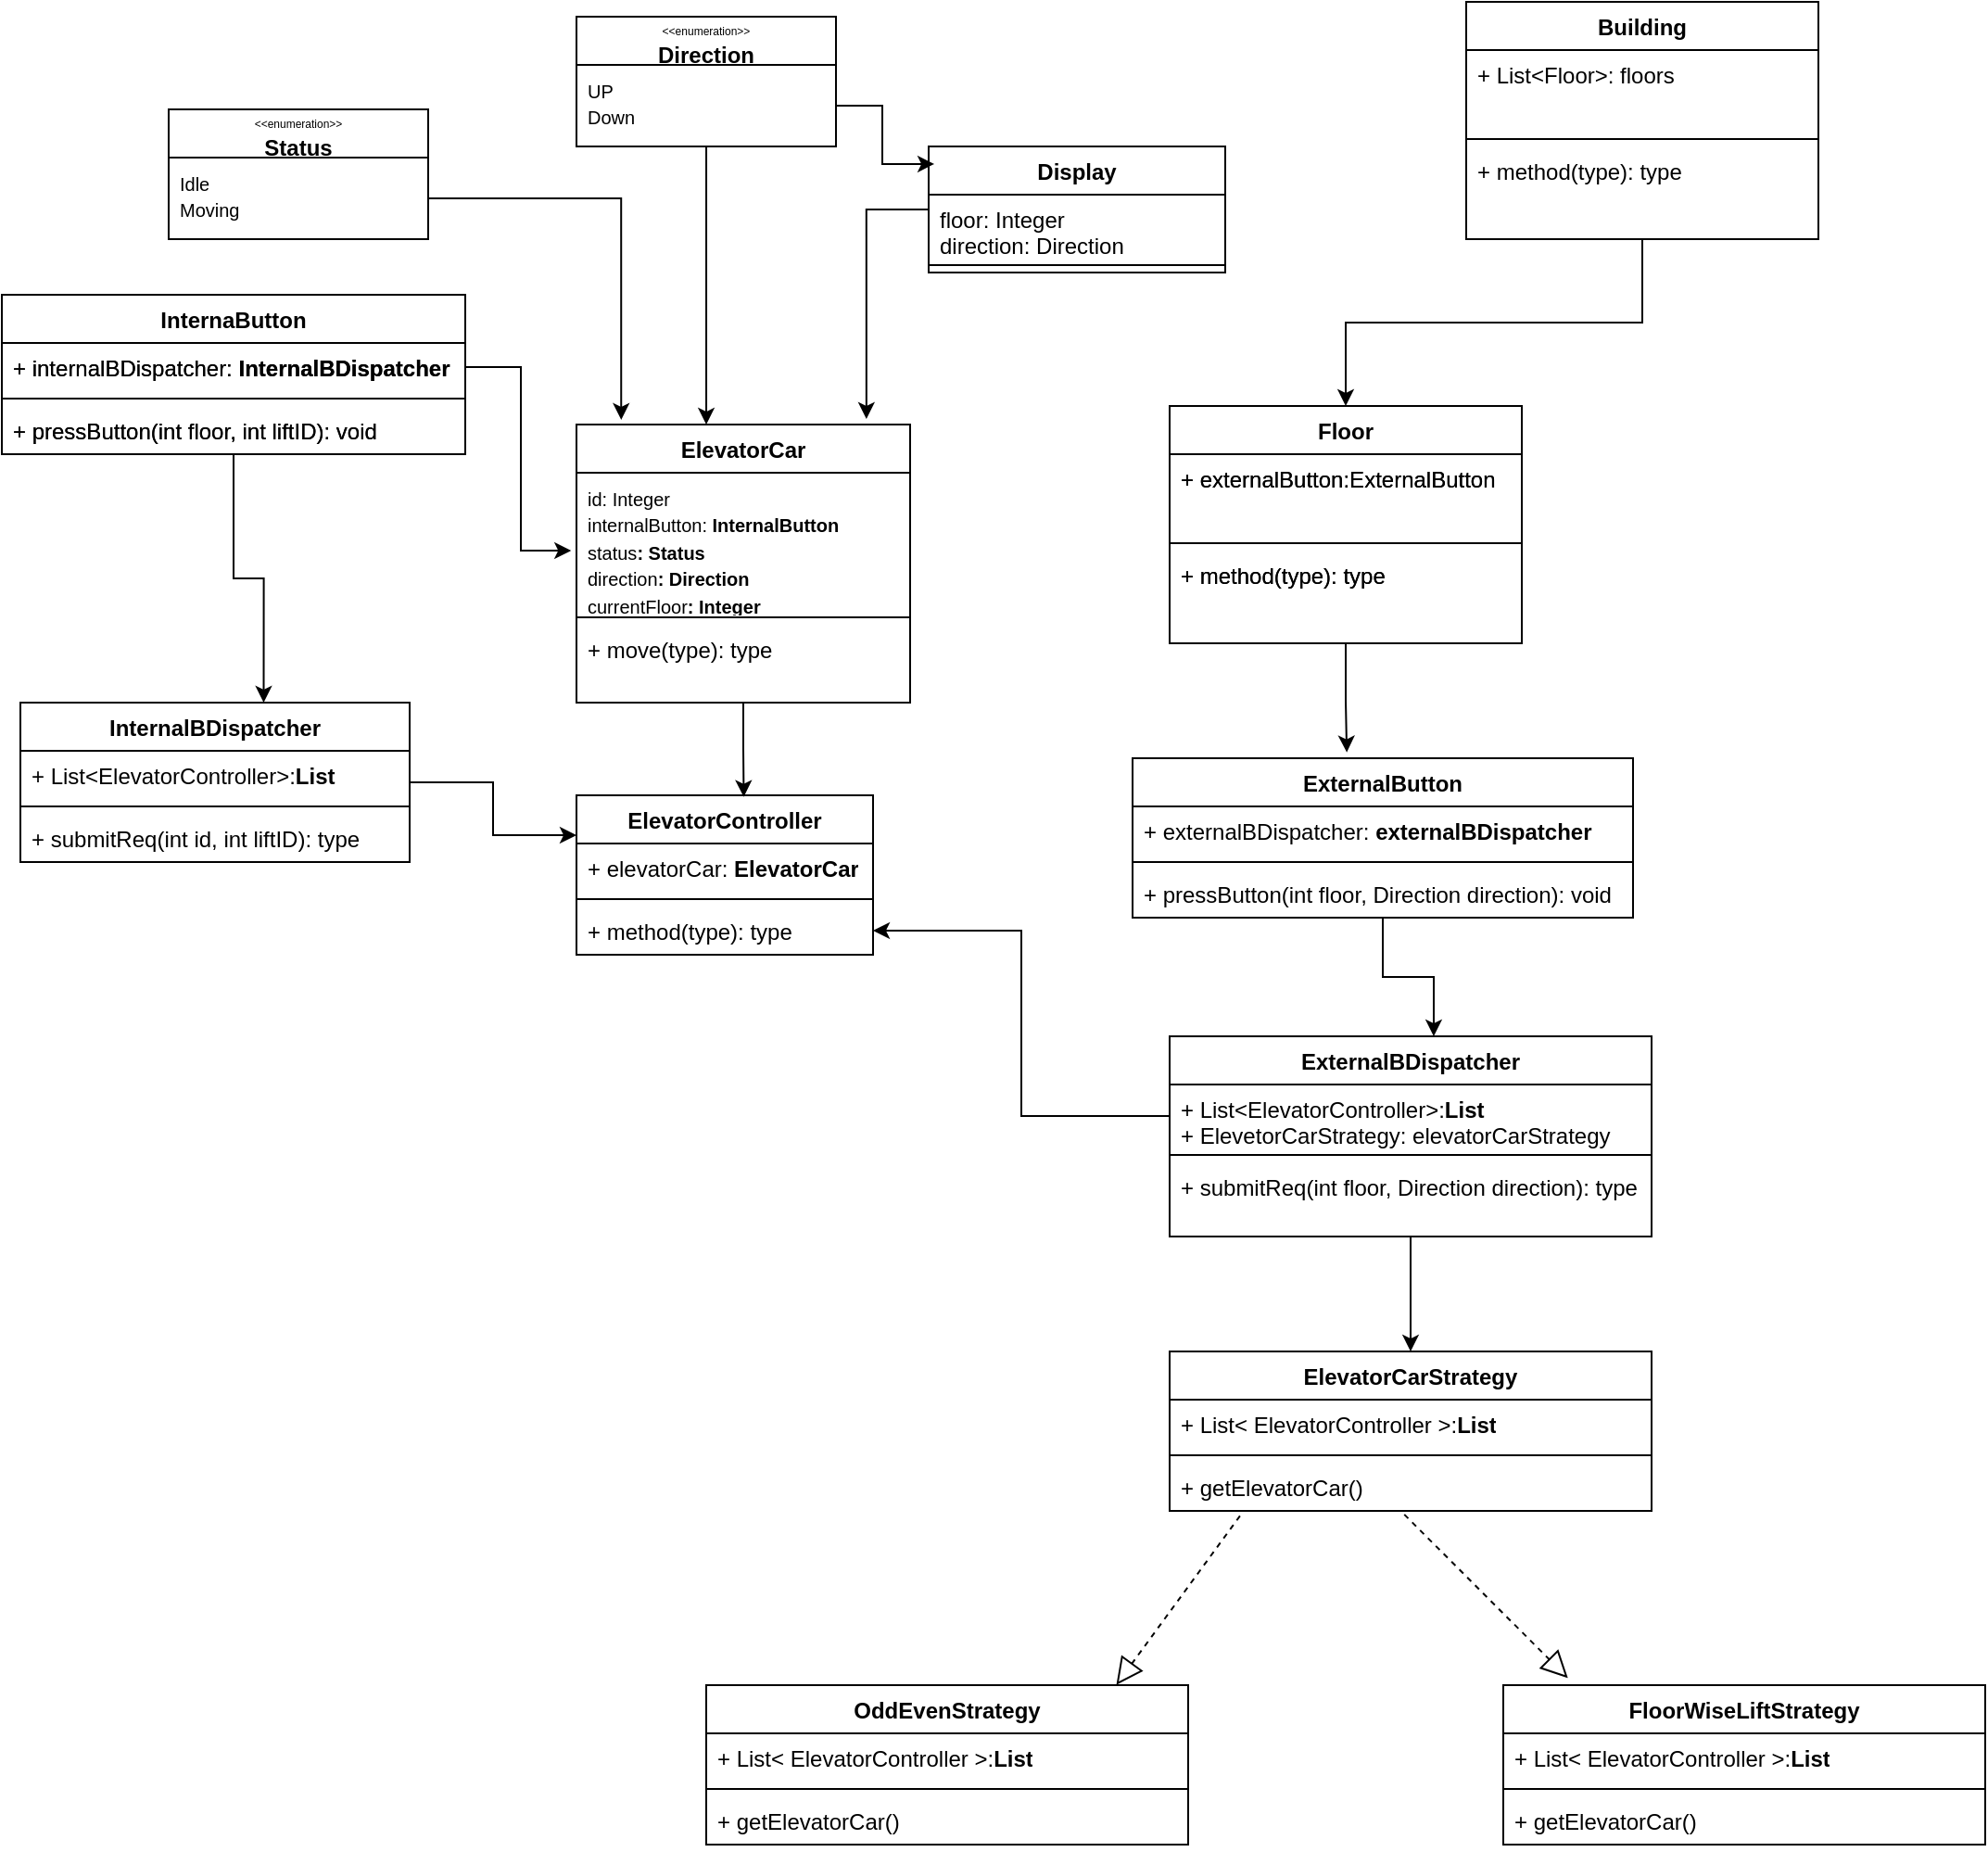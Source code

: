 <mxfile version="26.2.14">
  <diagram name="Page-1" id="6TltAOqpF7QTW61vlXQU">
    <mxGraphModel dx="1566" dy="2108" grid="1" gridSize="10" guides="1" tooltips="1" connect="1" arrows="1" fold="1" page="1" pageScale="1" pageWidth="850" pageHeight="1100" math="0" shadow="0">
      <root>
        <mxCell id="0" />
        <mxCell id="1" parent="0" />
        <mxCell id="ZmnVdyL9AOzsVRhm2gg3-1" value="ElevatorCar" style="swimlane;fontStyle=1;align=center;verticalAlign=top;childLayout=stackLayout;horizontal=1;startSize=26;horizontalStack=0;resizeParent=1;resizeParentMax=0;resizeLast=0;collapsible=1;marginBottom=0;whiteSpace=wrap;html=1;" parent="1" vertex="1">
          <mxGeometry x="320" y="110" width="180" height="150" as="geometry">
            <mxRectangle x="310" y="30" width="100" height="30" as="alternateBounds" />
          </mxGeometry>
        </mxCell>
        <mxCell id="ZmnVdyL9AOzsVRhm2gg3-2" value="&lt;div&gt;&lt;font style=&quot;font-size: 10px;&quot;&gt;id: Integer&lt;/font&gt;&lt;/div&gt;&lt;font style=&quot;font-size: 10px;&quot;&gt;internalButton:&amp;nbsp;&lt;span style=&quot;text-align: center;&quot;&gt;&lt;b&gt;InternalButton&lt;/b&gt;&lt;br&gt;status&lt;/span&gt;&lt;span style=&quot;font-weight: 700; text-align: center;&quot;&gt;: Status&lt;/span&gt;&lt;/font&gt;&lt;div&gt;&lt;font style=&quot;font-size: 10px;&quot;&gt;&lt;span style=&quot;text-align: center;&quot;&gt;direction&lt;/span&gt;&lt;span style=&quot;font-weight: 700; text-align: center;&quot;&gt;: Direction&lt;/span&gt;&lt;/font&gt;&lt;/div&gt;&lt;div&gt;&lt;font style=&quot;font-size: 10px;&quot;&gt;&lt;span style=&quot;text-align: center;&quot;&gt;currentFloor&lt;/span&gt;&lt;span style=&quot;font-weight: 700; text-align: center;&quot;&gt;: Integer&lt;/span&gt;&lt;/font&gt;&lt;/div&gt;" style="text;strokeColor=none;fillColor=none;align=left;verticalAlign=top;spacingLeft=4;spacingRight=4;overflow=hidden;rotatable=0;points=[[0,0.5],[1,0.5]];portConstraint=eastwest;whiteSpace=wrap;html=1;" parent="ZmnVdyL9AOzsVRhm2gg3-1" vertex="1">
          <mxGeometry y="26" width="180" height="74" as="geometry" />
        </mxCell>
        <mxCell id="ZmnVdyL9AOzsVRhm2gg3-3" value="" style="line;strokeWidth=1;fillColor=none;align=left;verticalAlign=middle;spacingTop=-1;spacingLeft=3;spacingRight=3;rotatable=0;labelPosition=right;points=[];portConstraint=eastwest;strokeColor=inherit;" parent="ZmnVdyL9AOzsVRhm2gg3-1" vertex="1">
          <mxGeometry y="100" width="180" height="8" as="geometry" />
        </mxCell>
        <mxCell id="ZmnVdyL9AOzsVRhm2gg3-4" value="+ move(type): type" style="text;strokeColor=none;fillColor=none;align=left;verticalAlign=top;spacingLeft=4;spacingRight=4;overflow=hidden;rotatable=0;points=[[0,0.5],[1,0.5]];portConstraint=eastwest;whiteSpace=wrap;html=1;" parent="ZmnVdyL9AOzsVRhm2gg3-1" vertex="1">
          <mxGeometry y="108" width="180" height="42" as="geometry" />
        </mxCell>
        <mxCell id="cElMedajlHEyNHzFNVKe-14" value="&lt;div&gt;&lt;font style=&quot;font-size: 6px;&quot;&gt;&amp;lt;&amp;lt;enumeration&amp;gt;&amp;gt;&lt;/font&gt;&lt;/div&gt;&lt;b&gt;Status&lt;/b&gt;" style="swimlane;fontStyle=0;childLayout=stackLayout;horizontal=1;startSize=26;fillColor=none;horizontalStack=0;resizeParent=1;resizeParentMax=0;resizeLast=0;collapsible=1;marginBottom=0;whiteSpace=wrap;html=1;" parent="1" vertex="1">
          <mxGeometry x="100" y="-60" width="140" height="70" as="geometry" />
        </mxCell>
        <mxCell id="cElMedajlHEyNHzFNVKe-16" value="&lt;font style=&quot;font-size: 10px;&quot;&gt;Idle&lt;/font&gt;&lt;div&gt;&lt;font style=&quot;font-size: 10px;&quot;&gt;Moving&lt;br&gt;&lt;/font&gt;&lt;div&gt;&lt;br&gt;&lt;/div&gt;&lt;/div&gt;" style="text;strokeColor=none;fillColor=none;align=left;verticalAlign=top;spacingLeft=4;spacingRight=4;overflow=hidden;rotatable=0;points=[[0,0.5],[1,0.5]];portConstraint=eastwest;whiteSpace=wrap;html=1;" parent="cElMedajlHEyNHzFNVKe-14" vertex="1">
          <mxGeometry y="26" width="140" height="44" as="geometry" />
        </mxCell>
        <mxCell id="cElMedajlHEyNHzFNVKe-22" style="edgeStyle=orthogonalEdgeStyle;rounded=0;orthogonalLoop=1;jettySize=auto;html=1;entryX=0.389;entryY=0;entryDx=0;entryDy=0;entryPerimeter=0;" parent="1" source="cElMedajlHEyNHzFNVKe-20" target="ZmnVdyL9AOzsVRhm2gg3-1" edge="1">
          <mxGeometry relative="1" as="geometry" />
        </mxCell>
        <mxCell id="cElMedajlHEyNHzFNVKe-20" value="&lt;div&gt;&lt;font style=&quot;font-size: 6px;&quot;&gt;&amp;lt;&amp;lt;enumeration&amp;gt;&amp;gt;&lt;/font&gt;&lt;/div&gt;&lt;b&gt;Direction&lt;/b&gt;" style="swimlane;fontStyle=0;childLayout=stackLayout;horizontal=1;startSize=26;fillColor=none;horizontalStack=0;resizeParent=1;resizeParentMax=0;resizeLast=0;collapsible=1;marginBottom=0;whiteSpace=wrap;html=1;" parent="1" vertex="1">
          <mxGeometry x="320" y="-110" width="140" height="70" as="geometry" />
        </mxCell>
        <mxCell id="cElMedajlHEyNHzFNVKe-21" value="&lt;div&gt;&lt;div&gt;&lt;font style=&quot;font-size: 10px;&quot;&gt;UP&lt;br&gt;Down&lt;/font&gt;&lt;/div&gt;&lt;/div&gt;" style="text;strokeColor=none;fillColor=none;align=left;verticalAlign=top;spacingLeft=4;spacingRight=4;overflow=hidden;rotatable=0;points=[[0,0.5],[1,0.5]];portConstraint=eastwest;whiteSpace=wrap;html=1;" parent="cElMedajlHEyNHzFNVKe-20" vertex="1">
          <mxGeometry y="26" width="140" height="44" as="geometry" />
        </mxCell>
        <mxCell id="cElMedajlHEyNHzFNVKe-23" value="InternaButton" style="swimlane;fontStyle=1;align=center;verticalAlign=top;childLayout=stackLayout;horizontal=1;startSize=26;horizontalStack=0;resizeParent=1;resizeParentMax=0;resizeLast=0;collapsible=1;marginBottom=0;whiteSpace=wrap;html=1;" parent="1" vertex="1">
          <mxGeometry x="10" y="40" width="250" height="86" as="geometry" />
        </mxCell>
        <mxCell id="cElMedajlHEyNHzFNVKe-24" value="+ internalBDispatcher: &lt;b&gt;InternalBDispatcher&lt;/b&gt;" style="text;strokeColor=none;fillColor=none;align=left;verticalAlign=top;spacingLeft=4;spacingRight=4;overflow=hidden;rotatable=0;points=[[0,0.5],[1,0.5]];portConstraint=eastwest;whiteSpace=wrap;html=1;" parent="cElMedajlHEyNHzFNVKe-23" vertex="1">
          <mxGeometry y="26" width="250" height="26" as="geometry" />
        </mxCell>
        <mxCell id="cElMedajlHEyNHzFNVKe-25" value="" style="line;strokeWidth=1;fillColor=none;align=left;verticalAlign=middle;spacingTop=-1;spacingLeft=3;spacingRight=3;rotatable=0;labelPosition=right;points=[];portConstraint=eastwest;strokeColor=inherit;" parent="cElMedajlHEyNHzFNVKe-23" vertex="1">
          <mxGeometry y="52" width="250" height="8" as="geometry" />
        </mxCell>
        <mxCell id="cElMedajlHEyNHzFNVKe-26" value="+ pressButton(int floor, int liftID): void" style="text;strokeColor=none;fillColor=none;align=left;verticalAlign=top;spacingLeft=4;spacingRight=4;overflow=hidden;rotatable=0;points=[[0,0.5],[1,0.5]];portConstraint=eastwest;whiteSpace=wrap;html=1;" parent="cElMedajlHEyNHzFNVKe-23" vertex="1">
          <mxGeometry y="60" width="250" height="26" as="geometry" />
        </mxCell>
        <mxCell id="cElMedajlHEyNHzFNVKe-28" value="Display" style="swimlane;fontStyle=1;align=center;verticalAlign=top;childLayout=stackLayout;horizontal=1;startSize=26;horizontalStack=0;resizeParent=1;resizeParentMax=0;resizeLast=0;collapsible=1;marginBottom=0;whiteSpace=wrap;html=1;" parent="1" vertex="1">
          <mxGeometry x="510" y="-40" width="160" height="68" as="geometry" />
        </mxCell>
        <mxCell id="cElMedajlHEyNHzFNVKe-29" value="floor: Integer&lt;div&gt;direction: Direction&lt;br&gt;&lt;br&gt;&lt;/div&gt;" style="text;strokeColor=none;fillColor=none;align=left;verticalAlign=top;spacingLeft=4;spacingRight=4;overflow=hidden;rotatable=0;points=[[0,0.5],[1,0.5]];portConstraint=eastwest;whiteSpace=wrap;html=1;" parent="cElMedajlHEyNHzFNVKe-28" vertex="1">
          <mxGeometry y="26" width="160" height="34" as="geometry" />
        </mxCell>
        <mxCell id="cElMedajlHEyNHzFNVKe-30" value="" style="line;strokeWidth=1;fillColor=none;align=left;verticalAlign=middle;spacingTop=-1;spacingLeft=3;spacingRight=3;rotatable=0;labelPosition=right;points=[];portConstraint=eastwest;strokeColor=inherit;" parent="cElMedajlHEyNHzFNVKe-28" vertex="1">
          <mxGeometry y="60" width="160" height="8" as="geometry" />
        </mxCell>
        <mxCell id="cElMedajlHEyNHzFNVKe-32" style="edgeStyle=orthogonalEdgeStyle;rounded=0;orthogonalLoop=1;jettySize=auto;html=1;exitX=1;exitY=0.5;exitDx=0;exitDy=0;entryX=-0.016;entryY=0.568;entryDx=0;entryDy=0;entryPerimeter=0;" parent="1" source="cElMedajlHEyNHzFNVKe-24" target="ZmnVdyL9AOzsVRhm2gg3-2" edge="1">
          <mxGeometry relative="1" as="geometry" />
        </mxCell>
        <mxCell id="cElMedajlHEyNHzFNVKe-33" style="edgeStyle=orthogonalEdgeStyle;rounded=0;orthogonalLoop=1;jettySize=auto;html=1;entryX=0.134;entryY=-0.017;entryDx=0;entryDy=0;entryPerimeter=0;" parent="1" source="cElMedajlHEyNHzFNVKe-16" target="ZmnVdyL9AOzsVRhm2gg3-1" edge="1">
          <mxGeometry relative="1" as="geometry" />
        </mxCell>
        <mxCell id="cElMedajlHEyNHzFNVKe-34" style="edgeStyle=orthogonalEdgeStyle;rounded=0;orthogonalLoop=1;jettySize=auto;html=1;entryX=0.019;entryY=0.139;entryDx=0;entryDy=0;entryPerimeter=0;" parent="1" source="cElMedajlHEyNHzFNVKe-21" target="cElMedajlHEyNHzFNVKe-28" edge="1">
          <mxGeometry relative="1" as="geometry" />
        </mxCell>
        <mxCell id="cElMedajlHEyNHzFNVKe-35" style="edgeStyle=orthogonalEdgeStyle;rounded=0;orthogonalLoop=1;jettySize=auto;html=1;entryX=0.869;entryY=-0.02;entryDx=0;entryDy=0;entryPerimeter=0;" parent="1" source="cElMedajlHEyNHzFNVKe-28" target="ZmnVdyL9AOzsVRhm2gg3-1" edge="1">
          <mxGeometry relative="1" as="geometry" />
        </mxCell>
        <mxCell id="cElMedajlHEyNHzFNVKe-36" value="ElevatorController" style="swimlane;fontStyle=1;align=center;verticalAlign=top;childLayout=stackLayout;horizontal=1;startSize=26;horizontalStack=0;resizeParent=1;resizeParentMax=0;resizeLast=0;collapsible=1;marginBottom=0;whiteSpace=wrap;html=1;" parent="1" vertex="1">
          <mxGeometry x="320" y="310" width="160" height="86" as="geometry" />
        </mxCell>
        <mxCell id="cElMedajlHEyNHzFNVKe-37" value="+ elevatorCar: &lt;b&gt;ElevatorCar&lt;/b&gt;" style="text;strokeColor=none;fillColor=none;align=left;verticalAlign=top;spacingLeft=4;spacingRight=4;overflow=hidden;rotatable=0;points=[[0,0.5],[1,0.5]];portConstraint=eastwest;whiteSpace=wrap;html=1;" parent="cElMedajlHEyNHzFNVKe-36" vertex="1">
          <mxGeometry y="26" width="160" height="26" as="geometry" />
        </mxCell>
        <mxCell id="cElMedajlHEyNHzFNVKe-38" value="" style="line;strokeWidth=1;fillColor=none;align=left;verticalAlign=middle;spacingTop=-1;spacingLeft=3;spacingRight=3;rotatable=0;labelPosition=right;points=[];portConstraint=eastwest;strokeColor=inherit;" parent="cElMedajlHEyNHzFNVKe-36" vertex="1">
          <mxGeometry y="52" width="160" height="8" as="geometry" />
        </mxCell>
        <mxCell id="cElMedajlHEyNHzFNVKe-39" value="+ method(type): type" style="text;strokeColor=none;fillColor=none;align=left;verticalAlign=top;spacingLeft=4;spacingRight=4;overflow=hidden;rotatable=0;points=[[0,0.5],[1,0.5]];portConstraint=eastwest;whiteSpace=wrap;html=1;" parent="cElMedajlHEyNHzFNVKe-36" vertex="1">
          <mxGeometry y="60" width="160" height="26" as="geometry" />
        </mxCell>
        <mxCell id="cElMedajlHEyNHzFNVKe-40" style="edgeStyle=orthogonalEdgeStyle;rounded=0;orthogonalLoop=1;jettySize=auto;html=1;entryX=0.564;entryY=0.01;entryDx=0;entryDy=0;entryPerimeter=0;" parent="1" source="ZmnVdyL9AOzsVRhm2gg3-1" target="cElMedajlHEyNHzFNVKe-36" edge="1">
          <mxGeometry relative="1" as="geometry" />
        </mxCell>
        <mxCell id="6mBxo5NONj3Z4BcxOqcp-29" style="edgeStyle=orthogonalEdgeStyle;rounded=0;orthogonalLoop=1;jettySize=auto;html=1;entryX=0;entryY=0.25;entryDx=0;entryDy=0;" edge="1" parent="1" source="cElMedajlHEyNHzFNVKe-41" target="cElMedajlHEyNHzFNVKe-36">
          <mxGeometry relative="1" as="geometry" />
        </mxCell>
        <mxCell id="cElMedajlHEyNHzFNVKe-41" value="InternalBDispatcher" style="swimlane;fontStyle=1;align=center;verticalAlign=top;childLayout=stackLayout;horizontal=1;startSize=26;horizontalStack=0;resizeParent=1;resizeParentMax=0;resizeLast=0;collapsible=1;marginBottom=0;whiteSpace=wrap;html=1;" parent="1" vertex="1">
          <mxGeometry x="20" y="260" width="210" height="86" as="geometry" />
        </mxCell>
        <mxCell id="cElMedajlHEyNHzFNVKe-42" value="+ List&amp;lt;&lt;span style=&quot;text-align: center;&quot;&gt;ElevatorController&lt;/span&gt;&amp;gt;:&lt;b&gt;List&lt;/b&gt;" style="text;strokeColor=none;fillColor=none;align=left;verticalAlign=top;spacingLeft=4;spacingRight=4;overflow=hidden;rotatable=0;points=[[0,0.5],[1,0.5]];portConstraint=eastwest;whiteSpace=wrap;html=1;" parent="cElMedajlHEyNHzFNVKe-41" vertex="1">
          <mxGeometry y="26" width="210" height="26" as="geometry" />
        </mxCell>
        <mxCell id="cElMedajlHEyNHzFNVKe-43" value="" style="line;strokeWidth=1;fillColor=none;align=left;verticalAlign=middle;spacingTop=-1;spacingLeft=3;spacingRight=3;rotatable=0;labelPosition=right;points=[];portConstraint=eastwest;strokeColor=inherit;" parent="cElMedajlHEyNHzFNVKe-41" vertex="1">
          <mxGeometry y="52" width="210" height="8" as="geometry" />
        </mxCell>
        <mxCell id="cElMedajlHEyNHzFNVKe-44" value="+ submitReq(int id, int liftID): type" style="text;strokeColor=none;fillColor=none;align=left;verticalAlign=top;spacingLeft=4;spacingRight=4;overflow=hidden;rotatable=0;points=[[0,0.5],[1,0.5]];portConstraint=eastwest;whiteSpace=wrap;html=1;" parent="cElMedajlHEyNHzFNVKe-41" vertex="1">
          <mxGeometry y="60" width="210" height="26" as="geometry" />
        </mxCell>
        <mxCell id="cElMedajlHEyNHzFNVKe-46" style="edgeStyle=orthogonalEdgeStyle;rounded=0;orthogonalLoop=1;jettySize=auto;html=1;entryX=0.625;entryY=0;entryDx=0;entryDy=0;entryPerimeter=0;" parent="1" source="cElMedajlHEyNHzFNVKe-23" target="cElMedajlHEyNHzFNVKe-41" edge="1">
          <mxGeometry relative="1" as="geometry" />
        </mxCell>
        <mxCell id="6mBxo5NONj3Z4BcxOqcp-5" value="Floor" style="swimlane;fontStyle=1;align=center;verticalAlign=top;childLayout=stackLayout;horizontal=1;startSize=26;horizontalStack=0;resizeParent=1;resizeParentMax=0;resizeLast=0;collapsible=1;marginBottom=0;whiteSpace=wrap;html=1;" vertex="1" parent="1">
          <mxGeometry x="640" y="100" width="190" height="128" as="geometry" />
        </mxCell>
        <mxCell id="6mBxo5NONj3Z4BcxOqcp-6" value="+ externalButton:ExternalButton" style="text;strokeColor=none;fillColor=none;align=left;verticalAlign=top;spacingLeft=4;spacingRight=4;overflow=hidden;rotatable=0;points=[[0,0.5],[1,0.5]];portConstraint=eastwest;whiteSpace=wrap;html=1;" vertex="1" parent="6mBxo5NONj3Z4BcxOqcp-5">
          <mxGeometry y="26" width="190" height="44" as="geometry" />
        </mxCell>
        <mxCell id="6mBxo5NONj3Z4BcxOqcp-7" value="" style="line;strokeWidth=1;fillColor=none;align=left;verticalAlign=middle;spacingTop=-1;spacingLeft=3;spacingRight=3;rotatable=0;labelPosition=right;points=[];portConstraint=eastwest;strokeColor=inherit;" vertex="1" parent="6mBxo5NONj3Z4BcxOqcp-5">
          <mxGeometry y="70" width="190" height="8" as="geometry" />
        </mxCell>
        <mxCell id="6mBxo5NONj3Z4BcxOqcp-8" value="+ method(type): type" style="text;strokeColor=none;fillColor=none;align=left;verticalAlign=top;spacingLeft=4;spacingRight=4;overflow=hidden;rotatable=0;points=[[0,0.5],[1,0.5]];portConstraint=eastwest;whiteSpace=wrap;html=1;" vertex="1" parent="6mBxo5NONj3Z4BcxOqcp-5">
          <mxGeometry y="78" width="190" height="50" as="geometry" />
        </mxCell>
        <mxCell id="6mBxo5NONj3Z4BcxOqcp-9" value="InternaButton" style="swimlane;fontStyle=1;align=center;verticalAlign=top;childLayout=stackLayout;horizontal=1;startSize=26;horizontalStack=0;resizeParent=1;resizeParentMax=0;resizeLast=0;collapsible=1;marginBottom=0;whiteSpace=wrap;html=1;" vertex="1" parent="1">
          <mxGeometry x="10" y="40" width="250" height="86" as="geometry" />
        </mxCell>
        <mxCell id="6mBxo5NONj3Z4BcxOqcp-10" value="+ internalBDispatcher: &lt;b&gt;InternalBDispatcher&lt;/b&gt;" style="text;strokeColor=none;fillColor=none;align=left;verticalAlign=top;spacingLeft=4;spacingRight=4;overflow=hidden;rotatable=0;points=[[0,0.5],[1,0.5]];portConstraint=eastwest;whiteSpace=wrap;html=1;" vertex="1" parent="6mBxo5NONj3Z4BcxOqcp-9">
          <mxGeometry y="26" width="250" height="26" as="geometry" />
        </mxCell>
        <mxCell id="6mBxo5NONj3Z4BcxOqcp-11" value="" style="line;strokeWidth=1;fillColor=none;align=left;verticalAlign=middle;spacingTop=-1;spacingLeft=3;spacingRight=3;rotatable=0;labelPosition=right;points=[];portConstraint=eastwest;strokeColor=inherit;" vertex="1" parent="6mBxo5NONj3Z4BcxOqcp-9">
          <mxGeometry y="52" width="250" height="8" as="geometry" />
        </mxCell>
        <mxCell id="6mBxo5NONj3Z4BcxOqcp-12" value="+ pressButton(int floor, int liftID): void" style="text;strokeColor=none;fillColor=none;align=left;verticalAlign=top;spacingLeft=4;spacingRight=4;overflow=hidden;rotatable=0;points=[[0,0.5],[1,0.5]];portConstraint=eastwest;whiteSpace=wrap;html=1;" vertex="1" parent="6mBxo5NONj3Z4BcxOqcp-9">
          <mxGeometry y="60" width="250" height="26" as="geometry" />
        </mxCell>
        <mxCell id="6mBxo5NONj3Z4BcxOqcp-13" value="ExternalButton" style="swimlane;fontStyle=1;align=center;verticalAlign=top;childLayout=stackLayout;horizontal=1;startSize=26;horizontalStack=0;resizeParent=1;resizeParentMax=0;resizeLast=0;collapsible=1;marginBottom=0;whiteSpace=wrap;html=1;" vertex="1" parent="1">
          <mxGeometry x="620" y="290" width="270" height="86" as="geometry" />
        </mxCell>
        <mxCell id="6mBxo5NONj3Z4BcxOqcp-14" value="+ externalBDispatcher: &lt;b&gt;externalBDispatcher&lt;/b&gt;" style="text;strokeColor=none;fillColor=none;align=left;verticalAlign=top;spacingLeft=4;spacingRight=4;overflow=hidden;rotatable=0;points=[[0,0.5],[1,0.5]];portConstraint=eastwest;whiteSpace=wrap;html=1;" vertex="1" parent="6mBxo5NONj3Z4BcxOqcp-13">
          <mxGeometry y="26" width="270" height="26" as="geometry" />
        </mxCell>
        <mxCell id="6mBxo5NONj3Z4BcxOqcp-15" value="" style="line;strokeWidth=1;fillColor=none;align=left;verticalAlign=middle;spacingTop=-1;spacingLeft=3;spacingRight=3;rotatable=0;labelPosition=right;points=[];portConstraint=eastwest;strokeColor=inherit;" vertex="1" parent="6mBxo5NONj3Z4BcxOqcp-13">
          <mxGeometry y="52" width="270" height="8" as="geometry" />
        </mxCell>
        <mxCell id="6mBxo5NONj3Z4BcxOqcp-16" value="+ pressButton(int floor, Direction direction): void" style="text;strokeColor=none;fillColor=none;align=left;verticalAlign=top;spacingLeft=4;spacingRight=4;overflow=hidden;rotatable=0;points=[[0,0.5],[1,0.5]];portConstraint=eastwest;whiteSpace=wrap;html=1;" vertex="1" parent="6mBxo5NONj3Z4BcxOqcp-13">
          <mxGeometry y="60" width="270" height="26" as="geometry" />
        </mxCell>
        <mxCell id="6mBxo5NONj3Z4BcxOqcp-18" style="edgeStyle=orthogonalEdgeStyle;rounded=0;orthogonalLoop=1;jettySize=auto;html=1;entryX=0.428;entryY=-0.037;entryDx=0;entryDy=0;entryPerimeter=0;" edge="1" parent="1" source="6mBxo5NONj3Z4BcxOqcp-5" target="6mBxo5NONj3Z4BcxOqcp-13">
          <mxGeometry relative="1" as="geometry">
            <mxPoint x="735" y="280" as="targetPoint" />
          </mxGeometry>
        </mxCell>
        <mxCell id="6mBxo5NONj3Z4BcxOqcp-50" style="edgeStyle=orthogonalEdgeStyle;rounded=0;orthogonalLoop=1;jettySize=auto;html=1;entryX=0.5;entryY=0;entryDx=0;entryDy=0;" edge="1" parent="1" source="6mBxo5NONj3Z4BcxOqcp-19" target="6mBxo5NONj3Z4BcxOqcp-24">
          <mxGeometry relative="1" as="geometry" />
        </mxCell>
        <mxCell id="6mBxo5NONj3Z4BcxOqcp-19" value="ExternalBDispatcher" style="swimlane;fontStyle=1;align=center;verticalAlign=top;childLayout=stackLayout;horizontal=1;startSize=26;horizontalStack=0;resizeParent=1;resizeParentMax=0;resizeLast=0;collapsible=1;marginBottom=0;whiteSpace=wrap;html=1;" vertex="1" parent="1">
          <mxGeometry x="640" y="440" width="260" height="108" as="geometry" />
        </mxCell>
        <mxCell id="6mBxo5NONj3Z4BcxOqcp-20" value="+ List&amp;lt;&lt;span style=&quot;text-align: center;&quot;&gt;ElevatorController&lt;/span&gt;&amp;gt;:&lt;b&gt;List&lt;/b&gt;&lt;div&gt;+ ElevetorCarStrategy: elevatorCarStrategy&lt;/div&gt;" style="text;strokeColor=none;fillColor=none;align=left;verticalAlign=top;spacingLeft=4;spacingRight=4;overflow=hidden;rotatable=0;points=[[0,0.5],[1,0.5]];portConstraint=eastwest;whiteSpace=wrap;html=1;" vertex="1" parent="6mBxo5NONj3Z4BcxOqcp-19">
          <mxGeometry y="26" width="260" height="34" as="geometry" />
        </mxCell>
        <mxCell id="6mBxo5NONj3Z4BcxOqcp-21" value="" style="line;strokeWidth=1;fillColor=none;align=left;verticalAlign=middle;spacingTop=-1;spacingLeft=3;spacingRight=3;rotatable=0;labelPosition=right;points=[];portConstraint=eastwest;strokeColor=inherit;" vertex="1" parent="6mBxo5NONj3Z4BcxOqcp-19">
          <mxGeometry y="60" width="260" height="8" as="geometry" />
        </mxCell>
        <mxCell id="6mBxo5NONj3Z4BcxOqcp-22" value="+ submitReq(int floor, Direction direction): type" style="text;strokeColor=none;fillColor=none;align=left;verticalAlign=top;spacingLeft=4;spacingRight=4;overflow=hidden;rotatable=0;points=[[0,0.5],[1,0.5]];portConstraint=eastwest;whiteSpace=wrap;html=1;" vertex="1" parent="6mBxo5NONj3Z4BcxOqcp-19">
          <mxGeometry y="68" width="260" height="40" as="geometry" />
        </mxCell>
        <mxCell id="6mBxo5NONj3Z4BcxOqcp-23" style="edgeStyle=orthogonalEdgeStyle;rounded=0;orthogonalLoop=1;jettySize=auto;html=1;entryX=0.548;entryY=0;entryDx=0;entryDy=0;entryPerimeter=0;" edge="1" parent="1" source="6mBxo5NONj3Z4BcxOqcp-13" target="6mBxo5NONj3Z4BcxOqcp-19">
          <mxGeometry relative="1" as="geometry" />
        </mxCell>
        <mxCell id="6mBxo5NONj3Z4BcxOqcp-24" value="ElevatorCarStrategy" style="swimlane;fontStyle=1;align=center;verticalAlign=top;childLayout=stackLayout;horizontal=1;startSize=26;horizontalStack=0;resizeParent=1;resizeParentMax=0;resizeLast=0;collapsible=1;marginBottom=0;whiteSpace=wrap;html=1;" vertex="1" parent="1">
          <mxGeometry x="640" y="610" width="260" height="86" as="geometry" />
        </mxCell>
        <mxCell id="6mBxo5NONj3Z4BcxOqcp-25" value="+ List&amp;lt;&lt;span style=&quot;text-align: center;&quot;&gt;&amp;nbsp;ElevatorController&amp;nbsp;&lt;/span&gt;&amp;gt;:&lt;b&gt;List&lt;/b&gt;" style="text;strokeColor=none;fillColor=none;align=left;verticalAlign=top;spacingLeft=4;spacingRight=4;overflow=hidden;rotatable=0;points=[[0,0.5],[1,0.5]];portConstraint=eastwest;whiteSpace=wrap;html=1;" vertex="1" parent="6mBxo5NONj3Z4BcxOqcp-24">
          <mxGeometry y="26" width="260" height="26" as="geometry" />
        </mxCell>
        <mxCell id="6mBxo5NONj3Z4BcxOqcp-26" value="" style="line;strokeWidth=1;fillColor=none;align=left;verticalAlign=middle;spacingTop=-1;spacingLeft=3;spacingRight=3;rotatable=0;labelPosition=right;points=[];portConstraint=eastwest;strokeColor=inherit;" vertex="1" parent="6mBxo5NONj3Z4BcxOqcp-24">
          <mxGeometry y="52" width="260" height="8" as="geometry" />
        </mxCell>
        <mxCell id="6mBxo5NONj3Z4BcxOqcp-27" value="+ getElevatorCar()" style="text;strokeColor=none;fillColor=none;align=left;verticalAlign=top;spacingLeft=4;spacingRight=4;overflow=hidden;rotatable=0;points=[[0,0.5],[1,0.5]];portConstraint=eastwest;whiteSpace=wrap;html=1;" vertex="1" parent="6mBxo5NONj3Z4BcxOqcp-24">
          <mxGeometry y="60" width="260" height="26" as="geometry" />
        </mxCell>
        <mxCell id="6mBxo5NONj3Z4BcxOqcp-28" style="edgeStyle=orthogonalEdgeStyle;rounded=0;orthogonalLoop=1;jettySize=auto;html=1;exitX=0;exitY=0.5;exitDx=0;exitDy=0;entryX=1;entryY=0.5;entryDx=0;entryDy=0;" edge="1" parent="1" source="6mBxo5NONj3Z4BcxOqcp-20" target="cElMedajlHEyNHzFNVKe-39">
          <mxGeometry relative="1" as="geometry" />
        </mxCell>
        <mxCell id="6mBxo5NONj3Z4BcxOqcp-30" value="OddEvenStrategy" style="swimlane;fontStyle=1;align=center;verticalAlign=top;childLayout=stackLayout;horizontal=1;startSize=26;horizontalStack=0;resizeParent=1;resizeParentMax=0;resizeLast=0;collapsible=1;marginBottom=0;whiteSpace=wrap;html=1;" vertex="1" parent="1">
          <mxGeometry x="390" y="790" width="260" height="86" as="geometry" />
        </mxCell>
        <mxCell id="6mBxo5NONj3Z4BcxOqcp-31" value="+ List&amp;lt;&lt;span style=&quot;text-align: center;&quot;&gt;&amp;nbsp;ElevatorController&amp;nbsp;&lt;/span&gt;&amp;gt;:&lt;b&gt;List&lt;/b&gt;" style="text;strokeColor=none;fillColor=none;align=left;verticalAlign=top;spacingLeft=4;spacingRight=4;overflow=hidden;rotatable=0;points=[[0,0.5],[1,0.5]];portConstraint=eastwest;whiteSpace=wrap;html=1;" vertex="1" parent="6mBxo5NONj3Z4BcxOqcp-30">
          <mxGeometry y="26" width="260" height="26" as="geometry" />
        </mxCell>
        <mxCell id="6mBxo5NONj3Z4BcxOqcp-32" value="" style="line;strokeWidth=1;fillColor=none;align=left;verticalAlign=middle;spacingTop=-1;spacingLeft=3;spacingRight=3;rotatable=0;labelPosition=right;points=[];portConstraint=eastwest;strokeColor=inherit;" vertex="1" parent="6mBxo5NONj3Z4BcxOqcp-30">
          <mxGeometry y="52" width="260" height="8" as="geometry" />
        </mxCell>
        <mxCell id="6mBxo5NONj3Z4BcxOqcp-33" value="+ getElevatorCar()" style="text;strokeColor=none;fillColor=none;align=left;verticalAlign=top;spacingLeft=4;spacingRight=4;overflow=hidden;rotatable=0;points=[[0,0.5],[1,0.5]];portConstraint=eastwest;whiteSpace=wrap;html=1;" vertex="1" parent="6mBxo5NONj3Z4BcxOqcp-30">
          <mxGeometry y="60" width="260" height="26" as="geometry" />
        </mxCell>
        <mxCell id="6mBxo5NONj3Z4BcxOqcp-34" value="FloorWiseLiftStrategy" style="swimlane;fontStyle=1;align=center;verticalAlign=top;childLayout=stackLayout;horizontal=1;startSize=26;horizontalStack=0;resizeParent=1;resizeParentMax=0;resizeLast=0;collapsible=1;marginBottom=0;whiteSpace=wrap;html=1;" vertex="1" parent="1">
          <mxGeometry x="820" y="790" width="260" height="86" as="geometry" />
        </mxCell>
        <mxCell id="6mBxo5NONj3Z4BcxOqcp-35" value="+ List&amp;lt;&lt;span style=&quot;text-align: center;&quot;&gt;&amp;nbsp;ElevatorController&amp;nbsp;&lt;/span&gt;&amp;gt;:&lt;b&gt;List&lt;/b&gt;" style="text;strokeColor=none;fillColor=none;align=left;verticalAlign=top;spacingLeft=4;spacingRight=4;overflow=hidden;rotatable=0;points=[[0,0.5],[1,0.5]];portConstraint=eastwest;whiteSpace=wrap;html=1;" vertex="1" parent="6mBxo5NONj3Z4BcxOqcp-34">
          <mxGeometry y="26" width="260" height="26" as="geometry" />
        </mxCell>
        <mxCell id="6mBxo5NONj3Z4BcxOqcp-36" value="" style="line;strokeWidth=1;fillColor=none;align=left;verticalAlign=middle;spacingTop=-1;spacingLeft=3;spacingRight=3;rotatable=0;labelPosition=right;points=[];portConstraint=eastwest;strokeColor=inherit;" vertex="1" parent="6mBxo5NONj3Z4BcxOqcp-34">
          <mxGeometry y="52" width="260" height="8" as="geometry" />
        </mxCell>
        <mxCell id="6mBxo5NONj3Z4BcxOqcp-37" value="+ getElevatorCar()" style="text;strokeColor=none;fillColor=none;align=left;verticalAlign=top;spacingLeft=4;spacingRight=4;overflow=hidden;rotatable=0;points=[[0,0.5],[1,0.5]];portConstraint=eastwest;whiteSpace=wrap;html=1;" vertex="1" parent="6mBxo5NONj3Z4BcxOqcp-34">
          <mxGeometry y="60" width="260" height="26" as="geometry" />
        </mxCell>
        <mxCell id="6mBxo5NONj3Z4BcxOqcp-38" value="" style="endArrow=block;dashed=1;endFill=0;endSize=12;html=1;rounded=0;entryX=0.851;entryY=-0.002;entryDx=0;entryDy=0;entryPerimeter=0;exitX=0.146;exitY=1.104;exitDx=0;exitDy=0;exitPerimeter=0;" edge="1" parent="1" source="6mBxo5NONj3Z4BcxOqcp-27" target="6mBxo5NONj3Z4BcxOqcp-30">
          <mxGeometry width="160" relative="1" as="geometry">
            <mxPoint x="540" y="720" as="sourcePoint" />
            <mxPoint x="700" y="720" as="targetPoint" />
          </mxGeometry>
        </mxCell>
        <mxCell id="6mBxo5NONj3Z4BcxOqcp-40" value="" style="endArrow=block;dashed=1;endFill=0;endSize=12;html=1;rounded=0;entryX=0.134;entryY=-0.045;entryDx=0;entryDy=0;entryPerimeter=0;exitX=0.487;exitY=1.075;exitDx=0;exitDy=0;exitPerimeter=0;" edge="1" parent="1" source="6mBxo5NONj3Z4BcxOqcp-27" target="6mBxo5NONj3Z4BcxOqcp-34">
          <mxGeometry width="160" relative="1" as="geometry">
            <mxPoint x="560" y="720" as="sourcePoint" />
            <mxPoint x="720" y="720" as="targetPoint" />
          </mxGeometry>
        </mxCell>
        <mxCell id="6mBxo5NONj3Z4BcxOqcp-41" value="Floor" style="swimlane;fontStyle=1;align=center;verticalAlign=top;childLayout=stackLayout;horizontal=1;startSize=26;horizontalStack=0;resizeParent=1;resizeParentMax=0;resizeLast=0;collapsible=1;marginBottom=0;whiteSpace=wrap;html=1;" vertex="1" parent="1">
          <mxGeometry x="640" y="100" width="190" height="128" as="geometry" />
        </mxCell>
        <mxCell id="6mBxo5NONj3Z4BcxOqcp-42" value="+ externalButton:ExternalButton" style="text;strokeColor=none;fillColor=none;align=left;verticalAlign=top;spacingLeft=4;spacingRight=4;overflow=hidden;rotatable=0;points=[[0,0.5],[1,0.5]];portConstraint=eastwest;whiteSpace=wrap;html=1;" vertex="1" parent="6mBxo5NONj3Z4BcxOqcp-41">
          <mxGeometry y="26" width="190" height="44" as="geometry" />
        </mxCell>
        <mxCell id="6mBxo5NONj3Z4BcxOqcp-43" value="" style="line;strokeWidth=1;fillColor=none;align=left;verticalAlign=middle;spacingTop=-1;spacingLeft=3;spacingRight=3;rotatable=0;labelPosition=right;points=[];portConstraint=eastwest;strokeColor=inherit;" vertex="1" parent="6mBxo5NONj3Z4BcxOqcp-41">
          <mxGeometry y="70" width="190" height="8" as="geometry" />
        </mxCell>
        <mxCell id="6mBxo5NONj3Z4BcxOqcp-44" value="+ method(type): type" style="text;strokeColor=none;fillColor=none;align=left;verticalAlign=top;spacingLeft=4;spacingRight=4;overflow=hidden;rotatable=0;points=[[0,0.5],[1,0.5]];portConstraint=eastwest;whiteSpace=wrap;html=1;" vertex="1" parent="6mBxo5NONj3Z4BcxOqcp-41">
          <mxGeometry y="78" width="190" height="50" as="geometry" />
        </mxCell>
        <mxCell id="6mBxo5NONj3Z4BcxOqcp-49" style="edgeStyle=orthogonalEdgeStyle;rounded=0;orthogonalLoop=1;jettySize=auto;html=1;" edge="1" parent="1" source="6mBxo5NONj3Z4BcxOqcp-45" target="6mBxo5NONj3Z4BcxOqcp-41">
          <mxGeometry relative="1" as="geometry" />
        </mxCell>
        <mxCell id="6mBxo5NONj3Z4BcxOqcp-45" value="Building" style="swimlane;fontStyle=1;align=center;verticalAlign=top;childLayout=stackLayout;horizontal=1;startSize=26;horizontalStack=0;resizeParent=1;resizeParentMax=0;resizeLast=0;collapsible=1;marginBottom=0;whiteSpace=wrap;html=1;" vertex="1" parent="1">
          <mxGeometry x="800" y="-118" width="190" height="128" as="geometry" />
        </mxCell>
        <mxCell id="6mBxo5NONj3Z4BcxOqcp-46" value="+ List&amp;lt;Floor&amp;gt;: floors" style="text;strokeColor=none;fillColor=none;align=left;verticalAlign=top;spacingLeft=4;spacingRight=4;overflow=hidden;rotatable=0;points=[[0,0.5],[1,0.5]];portConstraint=eastwest;whiteSpace=wrap;html=1;" vertex="1" parent="6mBxo5NONj3Z4BcxOqcp-45">
          <mxGeometry y="26" width="190" height="44" as="geometry" />
        </mxCell>
        <mxCell id="6mBxo5NONj3Z4BcxOqcp-47" value="" style="line;strokeWidth=1;fillColor=none;align=left;verticalAlign=middle;spacingTop=-1;spacingLeft=3;spacingRight=3;rotatable=0;labelPosition=right;points=[];portConstraint=eastwest;strokeColor=inherit;" vertex="1" parent="6mBxo5NONj3Z4BcxOqcp-45">
          <mxGeometry y="70" width="190" height="8" as="geometry" />
        </mxCell>
        <mxCell id="6mBxo5NONj3Z4BcxOqcp-48" value="+ method(type): type" style="text;strokeColor=none;fillColor=none;align=left;verticalAlign=top;spacingLeft=4;spacingRight=4;overflow=hidden;rotatable=0;points=[[0,0.5],[1,0.5]];portConstraint=eastwest;whiteSpace=wrap;html=1;" vertex="1" parent="6mBxo5NONj3Z4BcxOqcp-45">
          <mxGeometry y="78" width="190" height="50" as="geometry" />
        </mxCell>
      </root>
    </mxGraphModel>
  </diagram>
</mxfile>

